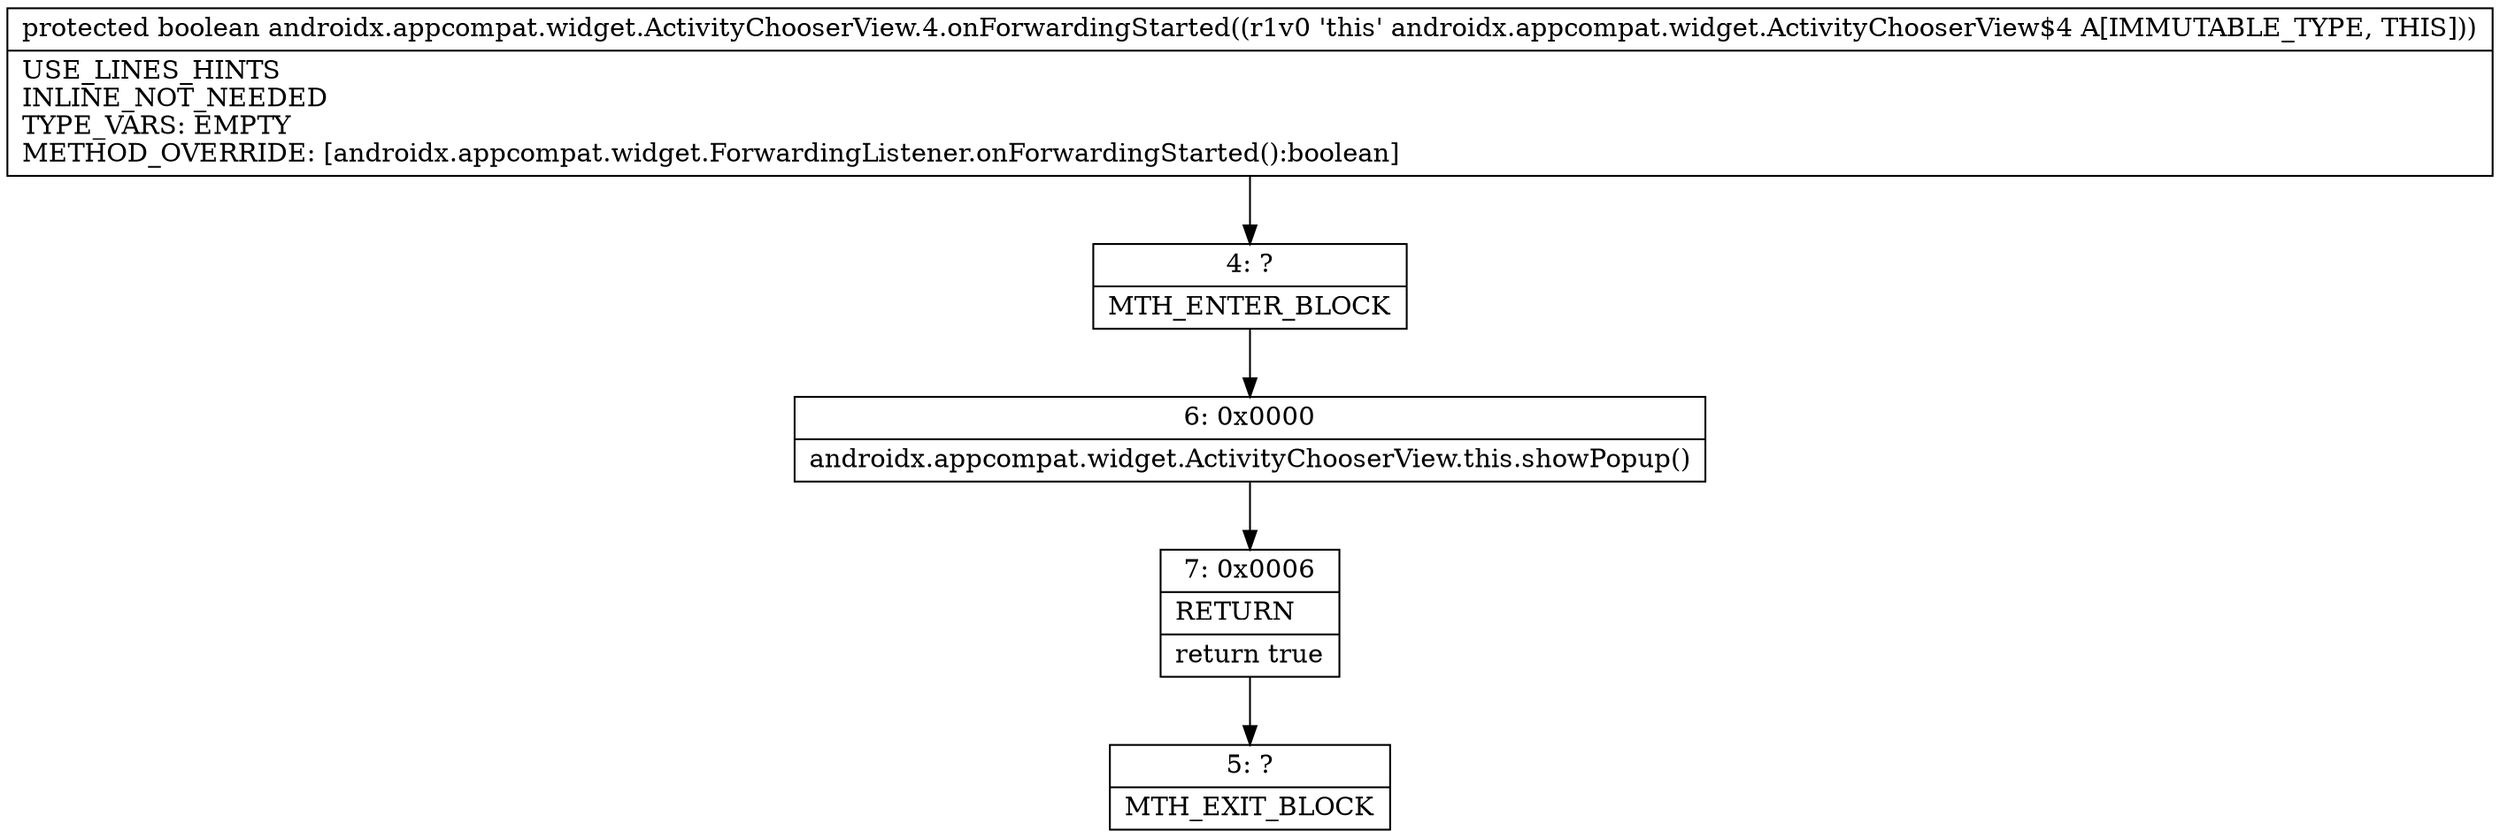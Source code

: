 digraph "CFG forandroidx.appcompat.widget.ActivityChooserView.4.onForwardingStarted()Z" {
Node_4 [shape=record,label="{4\:\ ?|MTH_ENTER_BLOCK\l}"];
Node_6 [shape=record,label="{6\:\ 0x0000|androidx.appcompat.widget.ActivityChooserView.this.showPopup()\l}"];
Node_7 [shape=record,label="{7\:\ 0x0006|RETURN\l|return true\l}"];
Node_5 [shape=record,label="{5\:\ ?|MTH_EXIT_BLOCK\l}"];
MethodNode[shape=record,label="{protected boolean androidx.appcompat.widget.ActivityChooserView.4.onForwardingStarted((r1v0 'this' androidx.appcompat.widget.ActivityChooserView$4 A[IMMUTABLE_TYPE, THIS]))  | USE_LINES_HINTS\lINLINE_NOT_NEEDED\lTYPE_VARS: EMPTY\lMETHOD_OVERRIDE: [androidx.appcompat.widget.ForwardingListener.onForwardingStarted():boolean]\l}"];
MethodNode -> Node_4;Node_4 -> Node_6;
Node_6 -> Node_7;
Node_7 -> Node_5;
}

